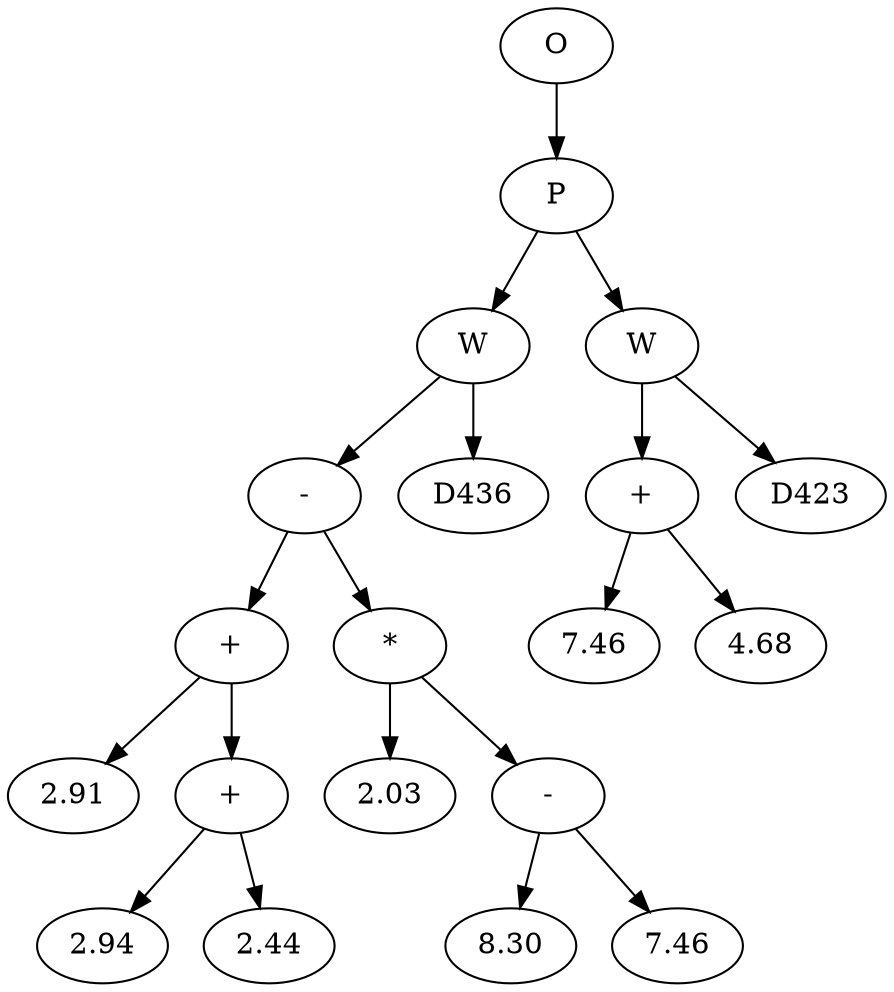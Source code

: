 // Tree
digraph {
	43239879 [label=O]
	43239880 [label=P]
	43239879 -> 43239880
	43239881 [label=W]
	43239880 -> 43239881
	43239882 [label="-"]
	43239881 -> 43239882
	43239883 [label="+"]
	43239882 -> 43239883
	43239884 [label=2.91]
	43239883 -> 43239884
	43239885 [label="+"]
	43239883 -> 43239885
	43239886 [label=2.94]
	43239885 -> 43239886
	43239887 [label=2.44]
	43239885 -> 43239887
	43239888 [label="*"]
	43239882 -> 43239888
	43239889 [label=2.03]
	43239888 -> 43239889
	43239890 [label="-"]
	43239888 -> 43239890
	43239891 [label=8.30]
	43239890 -> 43239891
	43239892 [label=7.46]
	43239890 -> 43239892
	43239893 [label=D436]
	43239881 -> 43239893
	43239894 [label=W]
	43239880 -> 43239894
	43239895 [label="+"]
	43239894 -> 43239895
	43239896 [label=7.46]
	43239895 -> 43239896
	43239897 [label=4.68]
	43239895 -> 43239897
	43239898 [label=D423]
	43239894 -> 43239898
}

